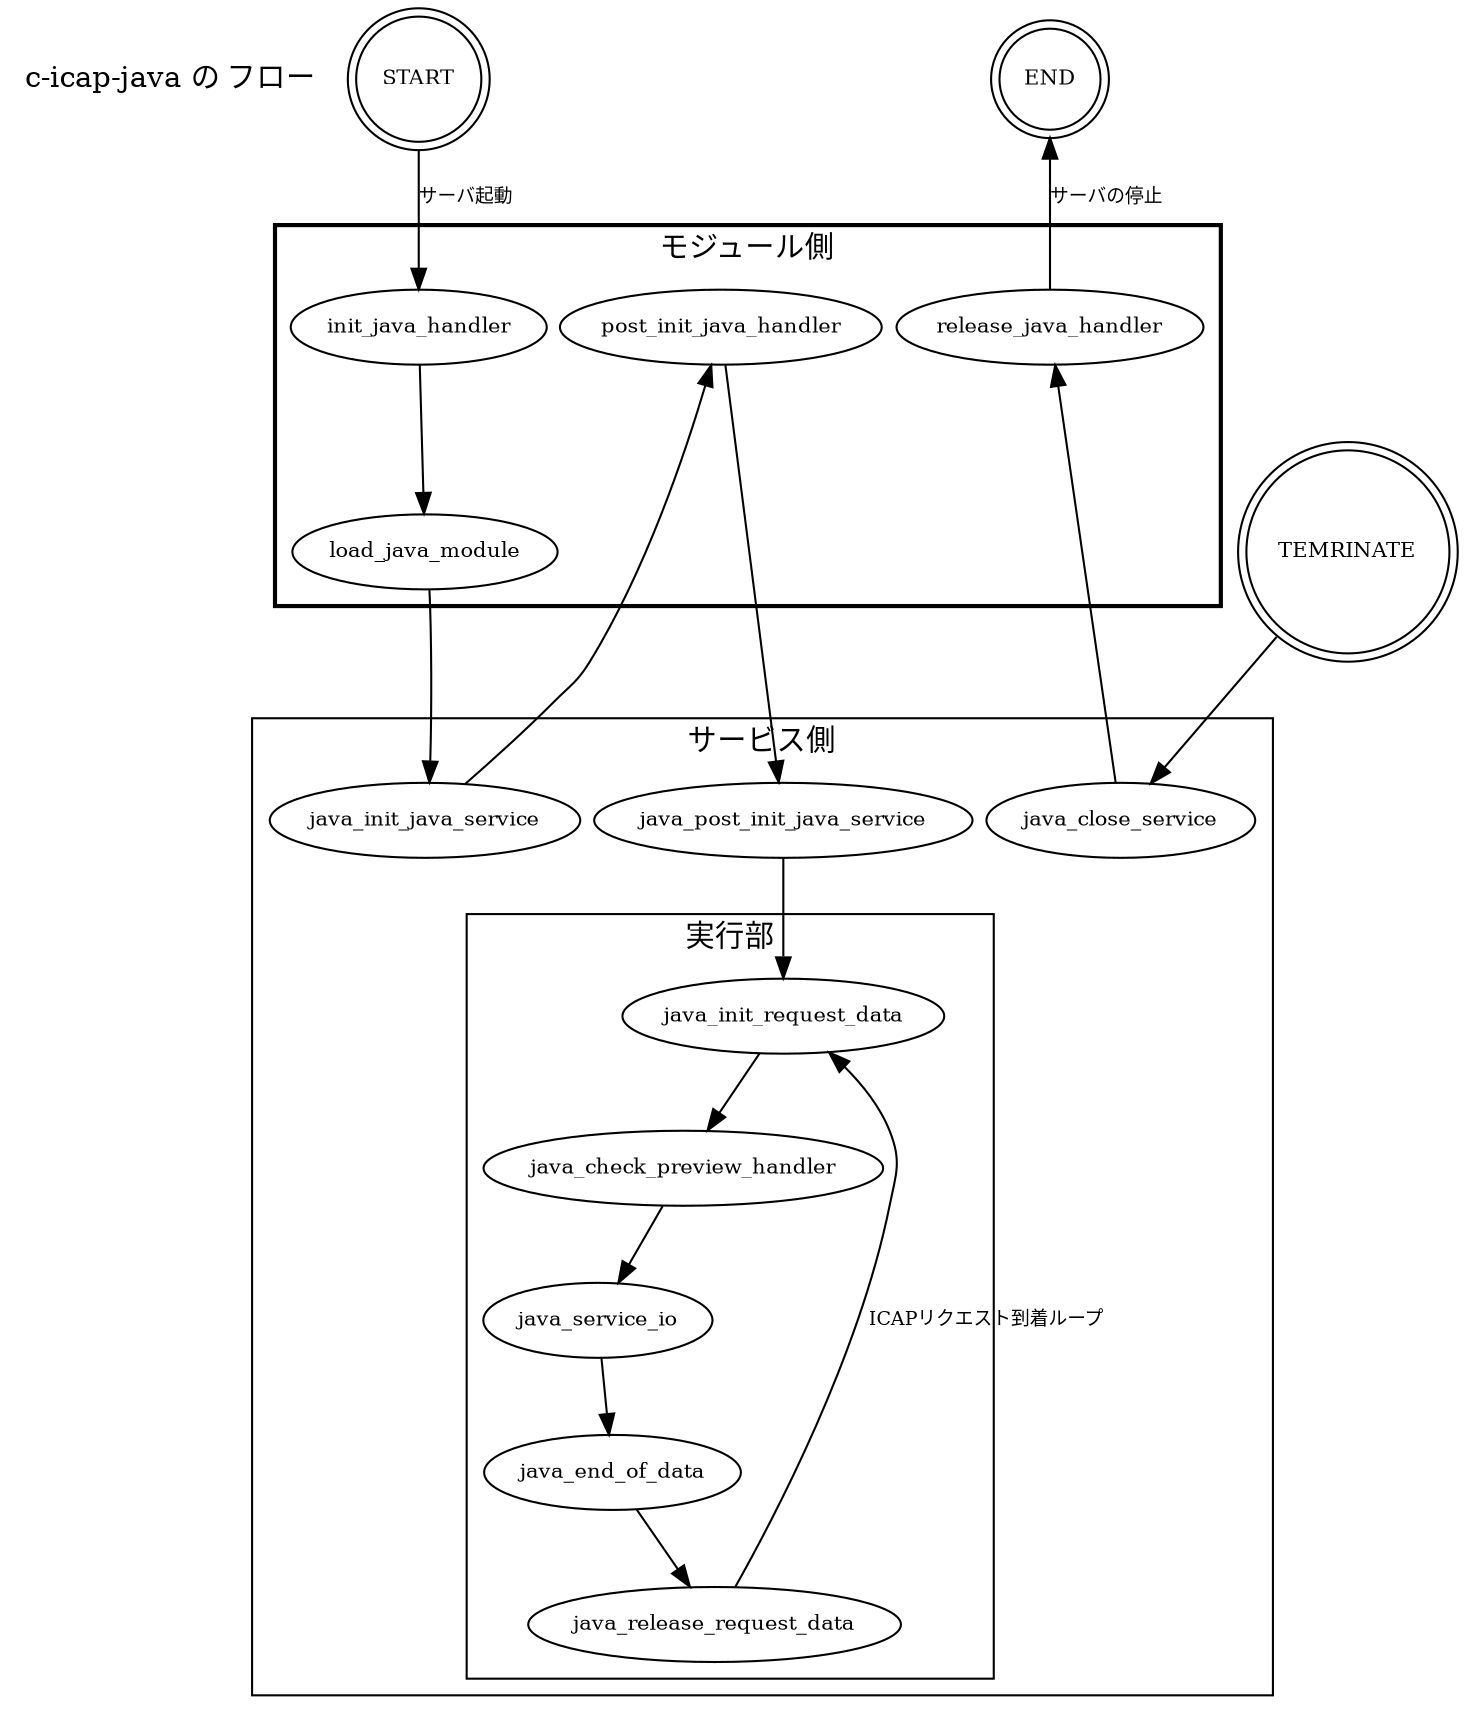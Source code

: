 #!/usr/bin/env dot -Tjpg -o flow.jpg

/*
Graphviz - DOT language writing!
*/
digraph Diagram {
    PROFILE [label = "c-icap-java の フロー", shape=none];
    nodesep=0.1;
    //デフォルトノード
    node [fontsize=10];
    //デフォルトエッジ
    edge [fontsize=9];


    START [shape=doublecircle]

    START -> init_handler [label="サーバ起動"]

    //c-icap module
    subgraph clusterModuleFunctions {
        label = "モジュール側";
        style = bold;
        init_handler [label="init_java_handler"];
        load_module [label="load_java_module"];
        post_init_handler [label="post_init_java_handler"];
        release_handler [label="release_java_handler"];
    }
    //c-icap service
    subgraph clusterServiceFunctions {
        label = "サービス側";
        init_service [label="java_init_java_service"];
        post_init_service [label="java_post_init_java_service"];

        subgraph clusterRunningFunctions {
            label = "実行部";
            init_request_data [label="java_init_request_data"];
            check_preview_handler [label="java_check_preview_handler"];
            service_io [label="java_service_io"];
            end_of_data [label="java_end_of_data"];
            release_request_data [label="java_release_request_data"];
        }

        close_service [label="java_close_service"];
    }

    {edge[style=invis]; //透明アローで、配置を近くする
        {init_handler load_module} -> {init_service post_init_service};
    }

    subgraph clusterInitFlow {
        init_handler -> load_module;
        load_module -> init_service [label=""];
        init_service -> post_init_handler [label=""];
        post_init_handler -> post_init_service [label=""];
    }

    post_init_service -> init_request_data [label=""]

    subgraph clusterRunFlow {
        init_request_data -> check_preview_handler [label=""];
        check_preview_handler -> service_io [label=""];
        service_io -> end_of_data [label=""];
        end_of_data -> release_request_data [label=""];

        release_request_data -> init_request_data [label="ICAPリクエスト到着ループ"];//ループ
    }

    SIGTERM [shape=doublecircle, label="TEMRINATE"]

    subgraph HaltFlow {
        SIGTERM -> close_service [label=""];
        close_service -> release_handler [label=""];
    }

    END [shape=doublecircle];

    release_handler -> END [label="サーバの停止"];

    { rank=same; START END } //配置を一緒の階層にする

}
